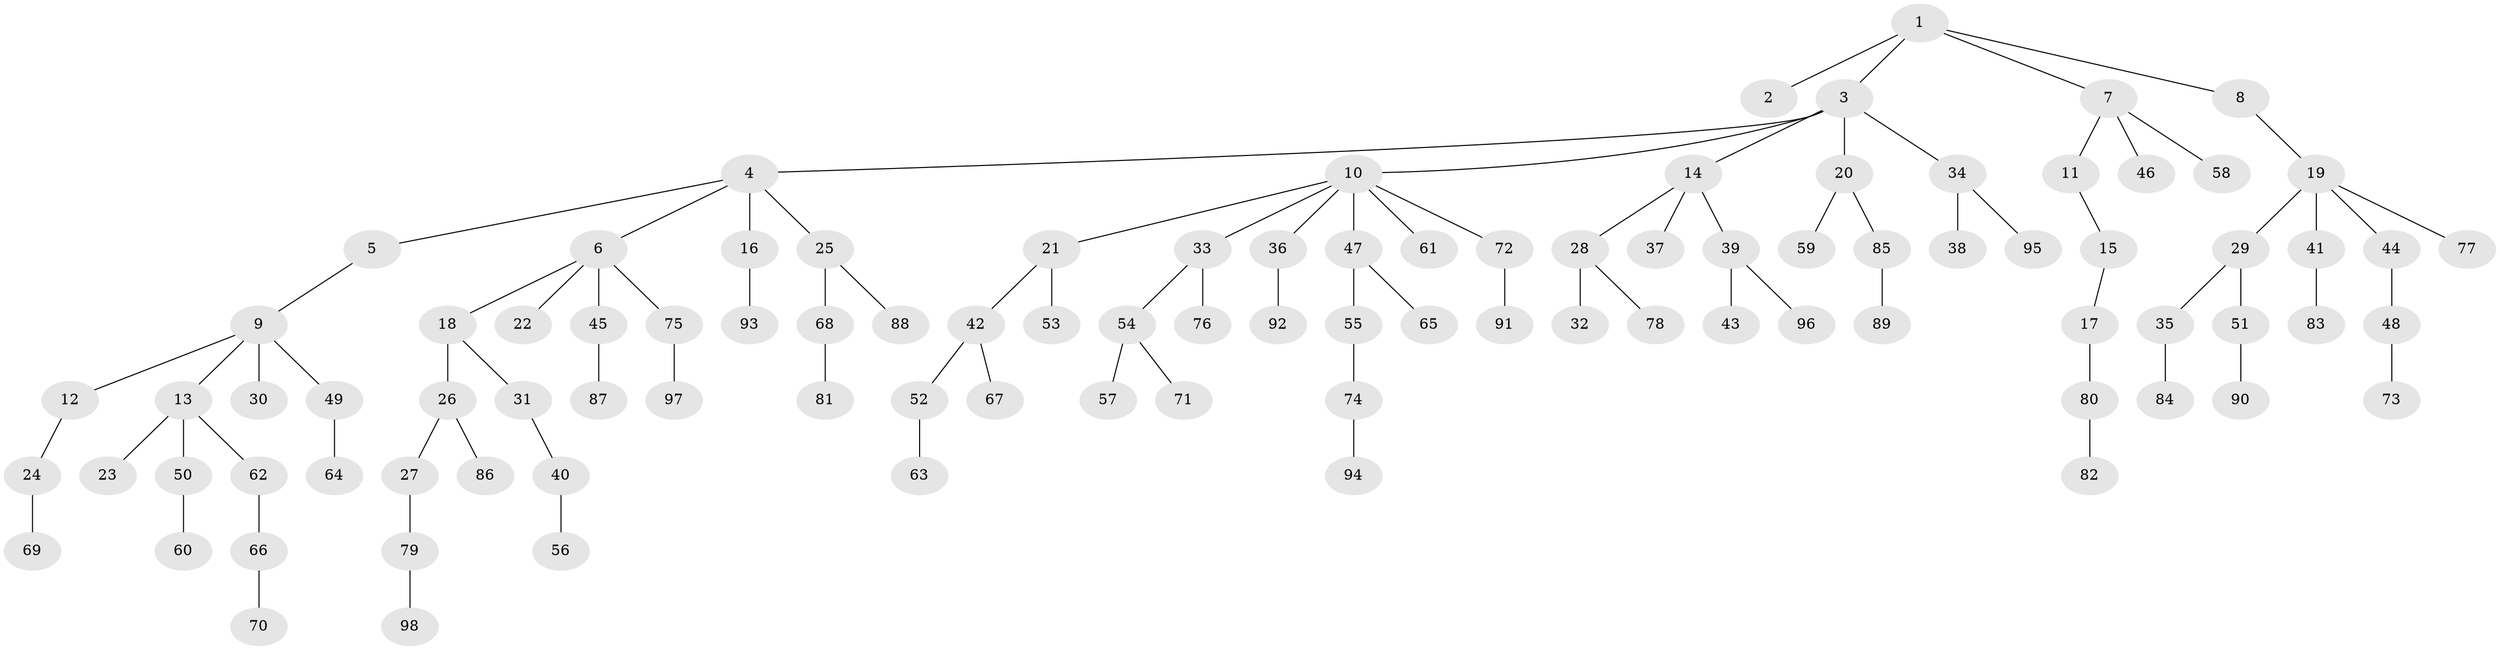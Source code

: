 // Generated by graph-tools (version 1.1) at 2025/11/02/27/25 16:11:27]
// undirected, 98 vertices, 97 edges
graph export_dot {
graph [start="1"]
  node [color=gray90,style=filled];
  1;
  2;
  3;
  4;
  5;
  6;
  7;
  8;
  9;
  10;
  11;
  12;
  13;
  14;
  15;
  16;
  17;
  18;
  19;
  20;
  21;
  22;
  23;
  24;
  25;
  26;
  27;
  28;
  29;
  30;
  31;
  32;
  33;
  34;
  35;
  36;
  37;
  38;
  39;
  40;
  41;
  42;
  43;
  44;
  45;
  46;
  47;
  48;
  49;
  50;
  51;
  52;
  53;
  54;
  55;
  56;
  57;
  58;
  59;
  60;
  61;
  62;
  63;
  64;
  65;
  66;
  67;
  68;
  69;
  70;
  71;
  72;
  73;
  74;
  75;
  76;
  77;
  78;
  79;
  80;
  81;
  82;
  83;
  84;
  85;
  86;
  87;
  88;
  89;
  90;
  91;
  92;
  93;
  94;
  95;
  96;
  97;
  98;
  1 -- 2;
  1 -- 3;
  1 -- 7;
  1 -- 8;
  3 -- 4;
  3 -- 10;
  3 -- 14;
  3 -- 20;
  3 -- 34;
  4 -- 5;
  4 -- 6;
  4 -- 16;
  4 -- 25;
  5 -- 9;
  6 -- 18;
  6 -- 22;
  6 -- 45;
  6 -- 75;
  7 -- 11;
  7 -- 46;
  7 -- 58;
  8 -- 19;
  9 -- 12;
  9 -- 13;
  9 -- 30;
  9 -- 49;
  10 -- 21;
  10 -- 33;
  10 -- 36;
  10 -- 47;
  10 -- 61;
  10 -- 72;
  11 -- 15;
  12 -- 24;
  13 -- 23;
  13 -- 50;
  13 -- 62;
  14 -- 28;
  14 -- 37;
  14 -- 39;
  15 -- 17;
  16 -- 93;
  17 -- 80;
  18 -- 26;
  18 -- 31;
  19 -- 29;
  19 -- 41;
  19 -- 44;
  19 -- 77;
  20 -- 59;
  20 -- 85;
  21 -- 42;
  21 -- 53;
  24 -- 69;
  25 -- 68;
  25 -- 88;
  26 -- 27;
  26 -- 86;
  27 -- 79;
  28 -- 32;
  28 -- 78;
  29 -- 35;
  29 -- 51;
  31 -- 40;
  33 -- 54;
  33 -- 76;
  34 -- 38;
  34 -- 95;
  35 -- 84;
  36 -- 92;
  39 -- 43;
  39 -- 96;
  40 -- 56;
  41 -- 83;
  42 -- 52;
  42 -- 67;
  44 -- 48;
  45 -- 87;
  47 -- 55;
  47 -- 65;
  48 -- 73;
  49 -- 64;
  50 -- 60;
  51 -- 90;
  52 -- 63;
  54 -- 57;
  54 -- 71;
  55 -- 74;
  62 -- 66;
  66 -- 70;
  68 -- 81;
  72 -- 91;
  74 -- 94;
  75 -- 97;
  79 -- 98;
  80 -- 82;
  85 -- 89;
}

